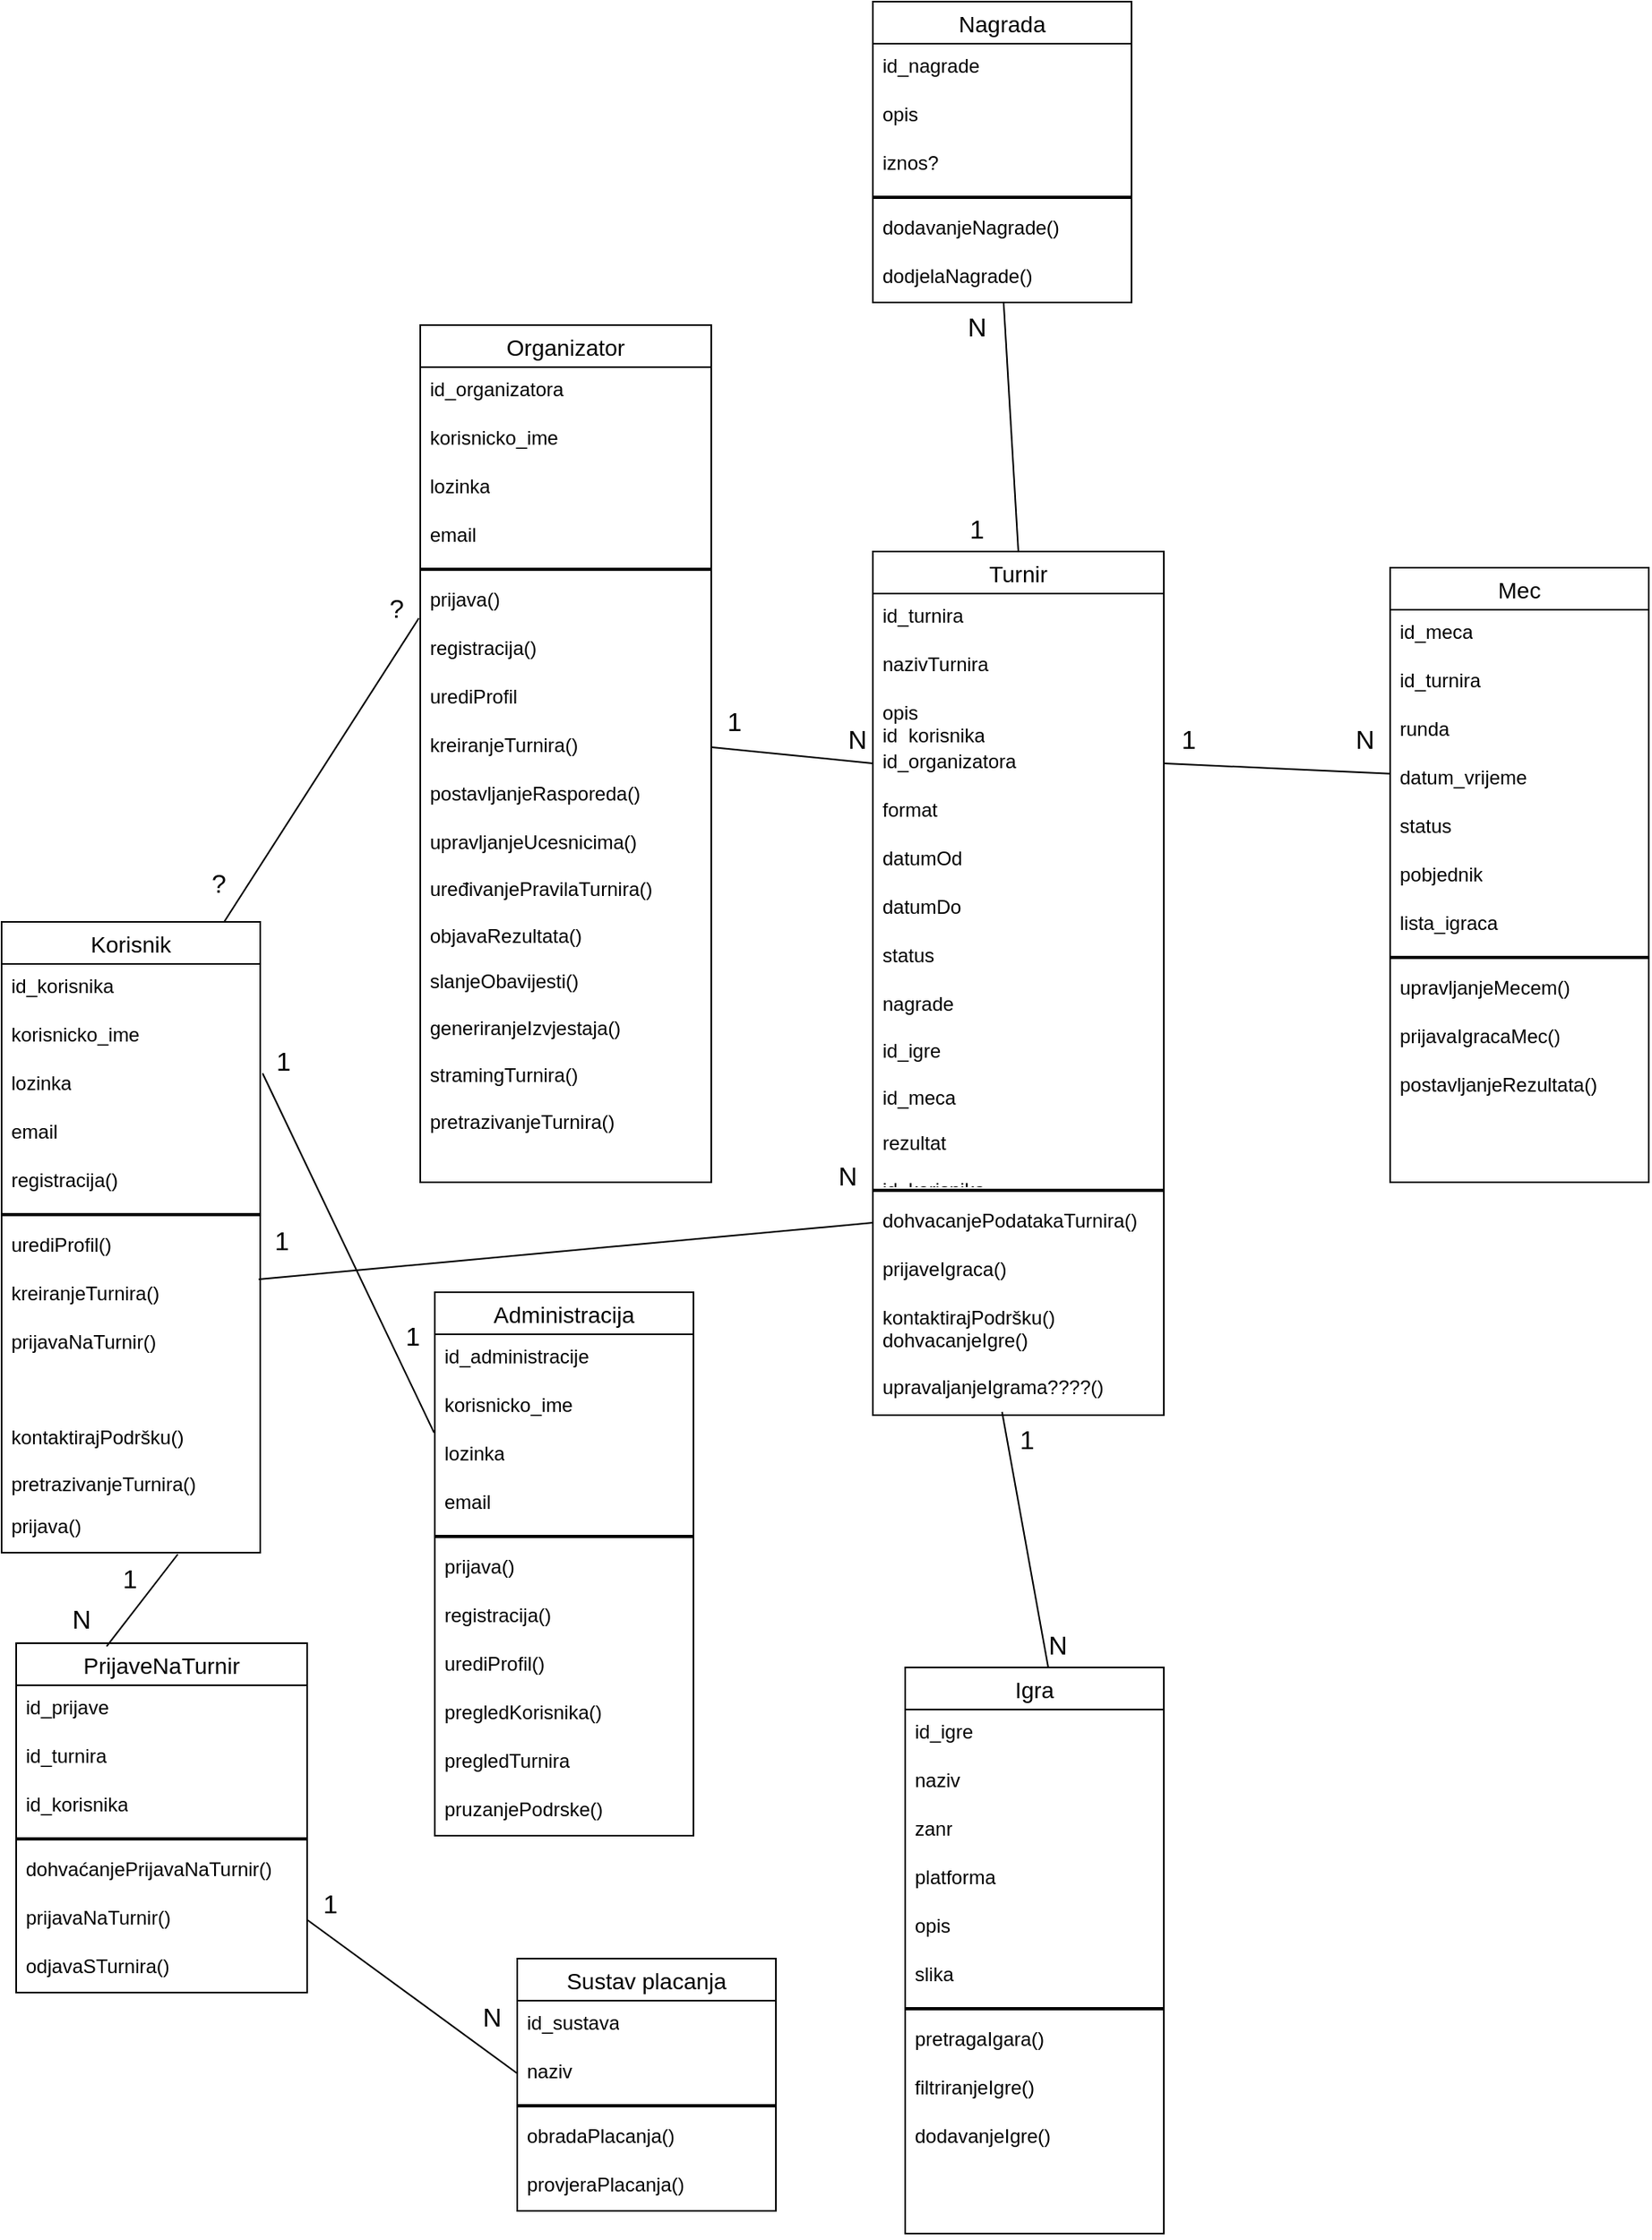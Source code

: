 <mxfile version="24.5.4" type="device">
  <diagram name="Page-1" id="5yUhD0rPlxaLGaD6n_SK">
    <mxGraphModel dx="555" dy="2535" grid="1" gridSize="10" guides="1" tooltips="1" connect="1" arrows="1" fold="1" page="1" pageScale="1" pageWidth="900" pageHeight="1600" math="0" shadow="0">
      <root>
        <mxCell id="0" />
        <mxCell id="1" parent="0" />
        <mxCell id="moPXYgpL79e3h_HyqMgw-87" value="Korisnik" style="swimlane;fontStyle=0;childLayout=stackLayout;horizontal=1;startSize=26;horizontalStack=0;resizeParent=1;resizeParentMax=0;resizeLast=0;collapsible=1;marginBottom=0;align=center;fontSize=14;" vertex="1" parent="1">
          <mxGeometry x="51" y="139" width="160" height="390" as="geometry" />
        </mxCell>
        <mxCell id="moPXYgpL79e3h_HyqMgw-88" value="id_korisnika&amp;nbsp;" style="text;strokeColor=none;fillColor=none;spacingLeft=4;spacingRight=4;overflow=hidden;rotatable=0;points=[[0,0.5],[1,0.5]];portConstraint=eastwest;fontSize=12;whiteSpace=wrap;html=1;" vertex="1" parent="moPXYgpL79e3h_HyqMgw-87">
          <mxGeometry y="26" width="160" height="30" as="geometry" />
        </mxCell>
        <mxCell id="moPXYgpL79e3h_HyqMgw-89" value="korisnicko_ime" style="text;strokeColor=none;fillColor=none;spacingLeft=4;spacingRight=4;overflow=hidden;rotatable=0;points=[[0,0.5],[1,0.5]];portConstraint=eastwest;fontSize=12;whiteSpace=wrap;html=1;" vertex="1" parent="moPXYgpL79e3h_HyqMgw-87">
          <mxGeometry y="56" width="160" height="30" as="geometry" />
        </mxCell>
        <mxCell id="moPXYgpL79e3h_HyqMgw-90" value="lozinka" style="text;strokeColor=none;fillColor=none;spacingLeft=4;spacingRight=4;overflow=hidden;rotatable=0;points=[[0,0.5],[1,0.5]];portConstraint=eastwest;fontSize=12;whiteSpace=wrap;html=1;" vertex="1" parent="moPXYgpL79e3h_HyqMgw-87">
          <mxGeometry y="86" width="160" height="30" as="geometry" />
        </mxCell>
        <mxCell id="moPXYgpL79e3h_HyqMgw-91" value="email" style="text;strokeColor=none;fillColor=none;spacingLeft=4;spacingRight=4;overflow=hidden;rotatable=0;points=[[0,0.5],[1,0.5]];portConstraint=eastwest;fontSize=12;whiteSpace=wrap;html=1;" vertex="1" parent="moPXYgpL79e3h_HyqMgw-87">
          <mxGeometry y="116" width="160" height="30" as="geometry" />
        </mxCell>
        <mxCell id="moPXYgpL79e3h_HyqMgw-94" value="&lt;div&gt;registracija()&lt;/div&gt;" style="text;strokeColor=none;fillColor=none;spacingLeft=4;spacingRight=4;overflow=hidden;rotatable=0;points=[[0,0.5],[1,0.5]];portConstraint=eastwest;fontSize=12;whiteSpace=wrap;html=1;" vertex="1" parent="moPXYgpL79e3h_HyqMgw-87">
          <mxGeometry y="146" width="160" height="30" as="geometry" />
        </mxCell>
        <mxCell id="moPXYgpL79e3h_HyqMgw-92" value="" style="line;strokeWidth=2;html=1;" vertex="1" parent="moPXYgpL79e3h_HyqMgw-87">
          <mxGeometry y="176" width="160" height="10" as="geometry" />
        </mxCell>
        <mxCell id="moPXYgpL79e3h_HyqMgw-95" value="urediProfil()" style="text;strokeColor=none;fillColor=none;spacingLeft=4;spacingRight=4;overflow=hidden;rotatable=0;points=[[0,0.5],[1,0.5]];portConstraint=eastwest;fontSize=12;whiteSpace=wrap;html=1;" vertex="1" parent="moPXYgpL79e3h_HyqMgw-87">
          <mxGeometry y="186" width="160" height="30" as="geometry" />
        </mxCell>
        <mxCell id="moPXYgpL79e3h_HyqMgw-96" value="kreiranjeTurnira()" style="text;strokeColor=none;fillColor=none;spacingLeft=4;spacingRight=4;overflow=hidden;rotatable=0;points=[[0,0.5],[1,0.5]];portConstraint=eastwest;fontSize=12;whiteSpace=wrap;html=1;" vertex="1" parent="moPXYgpL79e3h_HyqMgw-87">
          <mxGeometry y="216" width="160" height="30" as="geometry" />
        </mxCell>
        <mxCell id="moPXYgpL79e3h_HyqMgw-97" value="prijavaNaTurnir()" style="text;strokeColor=none;fillColor=none;spacingLeft=4;spacingRight=4;overflow=hidden;rotatable=0;points=[[0,0.5],[1,0.5]];portConstraint=eastwest;fontSize=12;whiteSpace=wrap;html=1;" vertex="1" parent="moPXYgpL79e3h_HyqMgw-87">
          <mxGeometry y="246" width="160" height="30" as="geometry" />
        </mxCell>
        <mxCell id="moPXYgpL79e3h_HyqMgw-98" value="&lt;div&gt;&lt;br&gt;&lt;/div&gt;&lt;div&gt;&lt;br&gt;&lt;/div&gt;&lt;div&gt;kontaktirajPodršku()&lt;/div&gt;&lt;div&gt;&lt;br&gt;&lt;/div&gt;&lt;div&gt;pretrazivanjeTurnira()&lt;br&gt;&lt;/div&gt;" style="text;strokeColor=none;fillColor=none;spacingLeft=4;spacingRight=4;overflow=hidden;rotatable=0;points=[[0,0.5],[1,0.5]];portConstraint=eastwest;fontSize=12;whiteSpace=wrap;html=1;" vertex="1" parent="moPXYgpL79e3h_HyqMgw-87">
          <mxGeometry y="276" width="160" height="84" as="geometry" />
        </mxCell>
        <mxCell id="moPXYgpL79e3h_HyqMgw-93" value="prijava()" style="text;strokeColor=none;fillColor=none;spacingLeft=4;spacingRight=4;overflow=hidden;rotatable=0;points=[[0,0.5],[1,0.5]];portConstraint=eastwest;fontSize=12;whiteSpace=wrap;html=1;" vertex="1" parent="moPXYgpL79e3h_HyqMgw-87">
          <mxGeometry y="360" width="160" height="30" as="geometry" />
        </mxCell>
        <mxCell id="moPXYgpL79e3h_HyqMgw-99" value="Organizator" style="swimlane;fontStyle=0;childLayout=stackLayout;horizontal=1;startSize=26;horizontalStack=0;resizeParent=1;resizeParentMax=0;resizeLast=0;collapsible=1;marginBottom=0;align=center;fontSize=14;" vertex="1" parent="1">
          <mxGeometry x="310" y="-230" width="180" height="530" as="geometry" />
        </mxCell>
        <mxCell id="moPXYgpL79e3h_HyqMgw-100" value="id_organizatora" style="text;strokeColor=none;fillColor=none;spacingLeft=4;spacingRight=4;overflow=hidden;rotatable=0;points=[[0,0.5],[1,0.5]];portConstraint=eastwest;fontSize=12;whiteSpace=wrap;html=1;" vertex="1" parent="moPXYgpL79e3h_HyqMgw-99">
          <mxGeometry y="26" width="180" height="30" as="geometry" />
        </mxCell>
        <mxCell id="moPXYgpL79e3h_HyqMgw-101" value="korisnicko_ime" style="text;strokeColor=none;fillColor=none;spacingLeft=4;spacingRight=4;overflow=hidden;rotatable=0;points=[[0,0.5],[1,0.5]];portConstraint=eastwest;fontSize=12;whiteSpace=wrap;html=1;" vertex="1" parent="moPXYgpL79e3h_HyqMgw-99">
          <mxGeometry y="56" width="180" height="30" as="geometry" />
        </mxCell>
        <mxCell id="moPXYgpL79e3h_HyqMgw-102" value="lozinka" style="text;strokeColor=none;fillColor=none;spacingLeft=4;spacingRight=4;overflow=hidden;rotatable=0;points=[[0,0.5],[1,0.5]];portConstraint=eastwest;fontSize=12;whiteSpace=wrap;html=1;" vertex="1" parent="moPXYgpL79e3h_HyqMgw-99">
          <mxGeometry y="86" width="180" height="30" as="geometry" />
        </mxCell>
        <mxCell id="moPXYgpL79e3h_HyqMgw-103" value="email" style="text;strokeColor=none;fillColor=none;spacingLeft=4;spacingRight=4;overflow=hidden;rotatable=0;points=[[0,0.5],[1,0.5]];portConstraint=eastwest;fontSize=12;whiteSpace=wrap;html=1;" vertex="1" parent="moPXYgpL79e3h_HyqMgw-99">
          <mxGeometry y="116" width="180" height="30" as="geometry" />
        </mxCell>
        <mxCell id="moPXYgpL79e3h_HyqMgw-104" value="" style="line;strokeWidth=2;html=1;" vertex="1" parent="moPXYgpL79e3h_HyqMgw-99">
          <mxGeometry y="146" width="180" height="10" as="geometry" />
        </mxCell>
        <mxCell id="moPXYgpL79e3h_HyqMgw-105" value="prijava()" style="text;strokeColor=none;fillColor=none;spacingLeft=4;spacingRight=4;overflow=hidden;rotatable=0;points=[[0,0.5],[1,0.5]];portConstraint=eastwest;fontSize=12;whiteSpace=wrap;html=1;" vertex="1" parent="moPXYgpL79e3h_HyqMgw-99">
          <mxGeometry y="156" width="180" height="30" as="geometry" />
        </mxCell>
        <mxCell id="moPXYgpL79e3h_HyqMgw-106" value="registracija()" style="text;strokeColor=none;fillColor=none;spacingLeft=4;spacingRight=4;overflow=hidden;rotatable=0;points=[[0,0.5],[1,0.5]];portConstraint=eastwest;fontSize=12;whiteSpace=wrap;html=1;" vertex="1" parent="moPXYgpL79e3h_HyqMgw-99">
          <mxGeometry y="186" width="180" height="30" as="geometry" />
        </mxCell>
        <mxCell id="moPXYgpL79e3h_HyqMgw-107" value="urediProfil" style="text;strokeColor=none;fillColor=none;spacingLeft=4;spacingRight=4;overflow=hidden;rotatable=0;points=[[0,0.5],[1,0.5]];portConstraint=eastwest;fontSize=12;whiteSpace=wrap;html=1;" vertex="1" parent="moPXYgpL79e3h_HyqMgw-99">
          <mxGeometry y="216" width="180" height="30" as="geometry" />
        </mxCell>
        <mxCell id="moPXYgpL79e3h_HyqMgw-108" value="kreiranjeTurnira()" style="text;strokeColor=none;fillColor=none;spacingLeft=4;spacingRight=4;overflow=hidden;rotatable=0;points=[[0,0.5],[1,0.5]];portConstraint=eastwest;fontSize=12;whiteSpace=wrap;html=1;" vertex="1" parent="moPXYgpL79e3h_HyqMgw-99">
          <mxGeometry y="246" width="180" height="30" as="geometry" />
        </mxCell>
        <mxCell id="moPXYgpL79e3h_HyqMgw-109" value="postavljanjeRasporeda()" style="text;strokeColor=none;fillColor=none;spacingLeft=4;spacingRight=4;overflow=hidden;rotatable=0;points=[[0,0.5],[1,0.5]];portConstraint=eastwest;fontSize=12;whiteSpace=wrap;html=1;" vertex="1" parent="moPXYgpL79e3h_HyqMgw-99">
          <mxGeometry y="276" width="180" height="30" as="geometry" />
        </mxCell>
        <mxCell id="moPXYgpL79e3h_HyqMgw-110" value="&lt;div&gt;upravljanjeUcesnicima()&lt;/div&gt;&lt;div&gt;&lt;br&gt;&lt;/div&gt;&lt;div&gt;uređivanjePravilaTurnira()&lt;/div&gt;&lt;div&gt;&lt;br&gt;&lt;/div&gt;&lt;div&gt;objavaRezultata()&lt;/div&gt;&lt;div&gt;&lt;br&gt;&lt;/div&gt;&lt;div&gt;slanjeObavijesti()&lt;/div&gt;&lt;div&gt;&lt;br&gt;&lt;/div&gt;&lt;div&gt;generiranjeIzvjestaja()&lt;/div&gt;&lt;div&gt;&lt;br&gt;&lt;/div&gt;&lt;div&gt;stramingTurnira()&lt;/div&gt;&lt;div&gt;&lt;br&gt;&lt;/div&gt;&lt;div&gt;pretrazivanjeTurnira()&lt;br&gt;&lt;/div&gt;&lt;div&gt;&lt;br&gt;&lt;/div&gt;&lt;div&gt;&lt;br&gt;&lt;/div&gt;&lt;div&gt;&lt;br&gt;&lt;/div&gt;" style="text;strokeColor=none;fillColor=none;spacingLeft=4;spacingRight=4;overflow=hidden;rotatable=0;points=[[0,0.5],[1,0.5]];portConstraint=eastwest;fontSize=12;whiteSpace=wrap;html=1;" vertex="1" parent="moPXYgpL79e3h_HyqMgw-99">
          <mxGeometry y="306" width="180" height="224" as="geometry" />
        </mxCell>
        <mxCell id="moPXYgpL79e3h_HyqMgw-211" style="edgeStyle=none;curved=1;rounded=0;orthogonalLoop=1;jettySize=auto;html=1;exitX=0.5;exitY=0;exitDx=0;exitDy=0;fontSize=12;startSize=8;endSize=8;endArrow=none;endFill=0;" edge="1" parent="1" source="moPXYgpL79e3h_HyqMgw-111" target="moPXYgpL79e3h_HyqMgw-209">
          <mxGeometry relative="1" as="geometry" />
        </mxCell>
        <mxCell id="moPXYgpL79e3h_HyqMgw-111" value="Turnir" style="swimlane;fontStyle=0;childLayout=stackLayout;horizontal=1;startSize=26;horizontalStack=0;resizeParent=1;resizeParentMax=0;resizeLast=0;collapsible=1;marginBottom=0;align=center;fontSize=14;" vertex="1" parent="1">
          <mxGeometry x="590" y="-90" width="180" height="534" as="geometry" />
        </mxCell>
        <mxCell id="moPXYgpL79e3h_HyqMgw-112" value="id_turnira" style="text;strokeColor=none;fillColor=none;spacingLeft=4;spacingRight=4;overflow=hidden;rotatable=0;points=[[0,0.5],[1,0.5]];portConstraint=eastwest;fontSize=12;whiteSpace=wrap;html=1;" vertex="1" parent="moPXYgpL79e3h_HyqMgw-111">
          <mxGeometry y="26" width="180" height="30" as="geometry" />
        </mxCell>
        <mxCell id="moPXYgpL79e3h_HyqMgw-113" value="nazivTurnira" style="text;strokeColor=none;fillColor=none;spacingLeft=4;spacingRight=4;overflow=hidden;rotatable=0;points=[[0,0.5],[1,0.5]];portConstraint=eastwest;fontSize=12;whiteSpace=wrap;html=1;" vertex="1" parent="moPXYgpL79e3h_HyqMgw-111">
          <mxGeometry y="56" width="180" height="30" as="geometry" />
        </mxCell>
        <mxCell id="moPXYgpL79e3h_HyqMgw-114" value="&lt;div&gt;opis&lt;/div&gt;&lt;div&gt;id_korisnika&lt;br&gt;&lt;/div&gt;" style="text;strokeColor=none;fillColor=none;spacingLeft=4;spacingRight=4;overflow=hidden;rotatable=0;points=[[0,0.5],[1,0.5]];portConstraint=eastwest;fontSize=12;whiteSpace=wrap;html=1;" vertex="1" parent="moPXYgpL79e3h_HyqMgw-111">
          <mxGeometry y="86" width="180" height="30" as="geometry" />
        </mxCell>
        <mxCell id="moPXYgpL79e3h_HyqMgw-115" value="id_organizatora" style="text;strokeColor=none;fillColor=none;spacingLeft=4;spacingRight=4;overflow=hidden;rotatable=0;points=[[0,0.5],[1,0.5]];portConstraint=eastwest;fontSize=12;whiteSpace=wrap;html=1;" vertex="1" parent="moPXYgpL79e3h_HyqMgw-111">
          <mxGeometry y="116" width="180" height="30" as="geometry" />
        </mxCell>
        <mxCell id="moPXYgpL79e3h_HyqMgw-116" value="format" style="text;strokeColor=none;fillColor=none;spacingLeft=4;spacingRight=4;overflow=hidden;rotatable=0;points=[[0,0.5],[1,0.5]];portConstraint=eastwest;fontSize=12;whiteSpace=wrap;html=1;" vertex="1" parent="moPXYgpL79e3h_HyqMgw-111">
          <mxGeometry y="146" width="180" height="30" as="geometry" />
        </mxCell>
        <mxCell id="moPXYgpL79e3h_HyqMgw-117" value="datumOd" style="text;strokeColor=none;fillColor=none;spacingLeft=4;spacingRight=4;overflow=hidden;rotatable=0;points=[[0,0.5],[1,0.5]];portConstraint=eastwest;fontSize=12;whiteSpace=wrap;html=1;" vertex="1" parent="moPXYgpL79e3h_HyqMgw-111">
          <mxGeometry y="176" width="180" height="30" as="geometry" />
        </mxCell>
        <mxCell id="moPXYgpL79e3h_HyqMgw-118" value="datumDo" style="text;strokeColor=none;fillColor=none;spacingLeft=4;spacingRight=4;overflow=hidden;rotatable=0;points=[[0,0.5],[1,0.5]];portConstraint=eastwest;fontSize=12;whiteSpace=wrap;html=1;" vertex="1" parent="moPXYgpL79e3h_HyqMgw-111">
          <mxGeometry y="206" width="180" height="30" as="geometry" />
        </mxCell>
        <mxCell id="moPXYgpL79e3h_HyqMgw-119" value="status" style="text;strokeColor=none;fillColor=none;spacingLeft=4;spacingRight=4;overflow=hidden;rotatable=0;points=[[0,0.5],[1,0.5]];portConstraint=eastwest;fontSize=12;whiteSpace=wrap;html=1;" vertex="1" parent="moPXYgpL79e3h_HyqMgw-111">
          <mxGeometry y="236" width="180" height="30" as="geometry" />
        </mxCell>
        <mxCell id="moPXYgpL79e3h_HyqMgw-120" value="&lt;div&gt;nagrade&lt;/div&gt;&lt;div&gt;&lt;br&gt;&lt;/div&gt;&lt;div&gt;id_igre&lt;br&gt;&lt;/div&gt;&lt;div&gt;&lt;br&gt;&lt;/div&gt;&lt;div&gt;id_meca&lt;/div&gt;&lt;div&gt;&lt;br&gt;&lt;/div&gt;&lt;div&gt;rezultat&lt;/div&gt;&lt;div&gt;&lt;br&gt;&lt;/div&gt;&lt;div&gt;id_korisnika&lt;br&gt;&lt;/div&gt;" style="text;strokeColor=none;fillColor=none;spacingLeft=4;spacingRight=4;overflow=hidden;rotatable=0;points=[[0,0.5],[1,0.5]];portConstraint=eastwest;fontSize=12;whiteSpace=wrap;html=1;" vertex="1" parent="moPXYgpL79e3h_HyqMgw-111">
          <mxGeometry y="266" width="180" height="124" as="geometry" />
        </mxCell>
        <mxCell id="moPXYgpL79e3h_HyqMgw-123" value="" style="line;strokeWidth=2;html=1;" vertex="1" parent="moPXYgpL79e3h_HyqMgw-111">
          <mxGeometry y="390" width="180" height="10" as="geometry" />
        </mxCell>
        <mxCell id="moPXYgpL79e3h_HyqMgw-121" value="dohvacanjePodatakaTurnira()" style="text;strokeColor=none;fillColor=none;spacingLeft=4;spacingRight=4;overflow=hidden;rotatable=0;points=[[0,0.5],[1,0.5]];portConstraint=eastwest;fontSize=12;whiteSpace=wrap;html=1;" vertex="1" parent="moPXYgpL79e3h_HyqMgw-111">
          <mxGeometry y="400" width="180" height="30" as="geometry" />
        </mxCell>
        <mxCell id="moPXYgpL79e3h_HyqMgw-122" value="prijaveIgraca()" style="text;strokeColor=none;fillColor=none;spacingLeft=4;spacingRight=4;overflow=hidden;rotatable=0;points=[[0,0.5],[1,0.5]];portConstraint=eastwest;fontSize=12;whiteSpace=wrap;html=1;" vertex="1" parent="moPXYgpL79e3h_HyqMgw-111">
          <mxGeometry y="430" width="180" height="30" as="geometry" />
        </mxCell>
        <mxCell id="moPXYgpL79e3h_HyqMgw-124" value="&lt;div&gt;kontaktirajPodršku()&lt;/div&gt;&lt;div&gt;dohvacanjeIgre()&lt;br&gt;&lt;/div&gt;&lt;div&gt;&lt;br&gt;&lt;/div&gt;&lt;div&gt;upravaljanjeIgrama????()&lt;br&gt;&lt;/div&gt;" style="text;strokeColor=none;fillColor=none;spacingLeft=4;spacingRight=4;overflow=hidden;rotatable=0;points=[[0,0.5],[1,0.5]];portConstraint=eastwest;fontSize=12;whiteSpace=wrap;html=1;" vertex="1" parent="moPXYgpL79e3h_HyqMgw-111">
          <mxGeometry y="460" width="180" height="74" as="geometry" />
        </mxCell>
        <mxCell id="moPXYgpL79e3h_HyqMgw-125" value="Administracija" style="swimlane;fontStyle=0;childLayout=stackLayout;horizontal=1;startSize=26;horizontalStack=0;resizeParent=1;resizeParentMax=0;resizeLast=0;collapsible=1;marginBottom=0;align=center;fontSize=14;" vertex="1" parent="1">
          <mxGeometry x="319" y="368" width="160" height="336" as="geometry" />
        </mxCell>
        <mxCell id="moPXYgpL79e3h_HyqMgw-126" value="id_administracije" style="text;strokeColor=none;fillColor=none;spacingLeft=4;spacingRight=4;overflow=hidden;rotatable=0;points=[[0,0.5],[1,0.5]];portConstraint=eastwest;fontSize=12;whiteSpace=wrap;html=1;" vertex="1" parent="moPXYgpL79e3h_HyqMgw-125">
          <mxGeometry y="26" width="160" height="30" as="geometry" />
        </mxCell>
        <mxCell id="moPXYgpL79e3h_HyqMgw-127" value="korisnicko_ime" style="text;strokeColor=none;fillColor=none;spacingLeft=4;spacingRight=4;overflow=hidden;rotatable=0;points=[[0,0.5],[1,0.5]];portConstraint=eastwest;fontSize=12;whiteSpace=wrap;html=1;" vertex="1" parent="moPXYgpL79e3h_HyqMgw-125">
          <mxGeometry y="56" width="160" height="30" as="geometry" />
        </mxCell>
        <mxCell id="moPXYgpL79e3h_HyqMgw-128" value="lozinka" style="text;strokeColor=none;fillColor=none;spacingLeft=4;spacingRight=4;overflow=hidden;rotatable=0;points=[[0,0.5],[1,0.5]];portConstraint=eastwest;fontSize=12;whiteSpace=wrap;html=1;" vertex="1" parent="moPXYgpL79e3h_HyqMgw-125">
          <mxGeometry y="86" width="160" height="30" as="geometry" />
        </mxCell>
        <mxCell id="moPXYgpL79e3h_HyqMgw-129" value="email" style="text;strokeColor=none;fillColor=none;spacingLeft=4;spacingRight=4;overflow=hidden;rotatable=0;points=[[0,0.5],[1,0.5]];portConstraint=eastwest;fontSize=12;whiteSpace=wrap;html=1;" vertex="1" parent="moPXYgpL79e3h_HyqMgw-125">
          <mxGeometry y="116" width="160" height="30" as="geometry" />
        </mxCell>
        <mxCell id="moPXYgpL79e3h_HyqMgw-130" value="" style="line;strokeWidth=2;html=1;" vertex="1" parent="moPXYgpL79e3h_HyqMgw-125">
          <mxGeometry y="146" width="160" height="10" as="geometry" />
        </mxCell>
        <mxCell id="moPXYgpL79e3h_HyqMgw-131" value="prijava()" style="text;strokeColor=none;fillColor=none;spacingLeft=4;spacingRight=4;overflow=hidden;rotatable=0;points=[[0,0.5],[1,0.5]];portConstraint=eastwest;fontSize=12;whiteSpace=wrap;html=1;" vertex="1" parent="moPXYgpL79e3h_HyqMgw-125">
          <mxGeometry y="156" width="160" height="30" as="geometry" />
        </mxCell>
        <mxCell id="moPXYgpL79e3h_HyqMgw-132" value="registracija()" style="text;strokeColor=none;fillColor=none;spacingLeft=4;spacingRight=4;overflow=hidden;rotatable=0;points=[[0,0.5],[1,0.5]];portConstraint=eastwest;fontSize=12;whiteSpace=wrap;html=1;" vertex="1" parent="moPXYgpL79e3h_HyqMgw-125">
          <mxGeometry y="186" width="160" height="30" as="geometry" />
        </mxCell>
        <mxCell id="moPXYgpL79e3h_HyqMgw-133" value="urediProfil()" style="text;strokeColor=none;fillColor=none;spacingLeft=4;spacingRight=4;overflow=hidden;rotatable=0;points=[[0,0.5],[1,0.5]];portConstraint=eastwest;fontSize=12;whiteSpace=wrap;html=1;" vertex="1" parent="moPXYgpL79e3h_HyqMgw-125">
          <mxGeometry y="216" width="160" height="30" as="geometry" />
        </mxCell>
        <mxCell id="moPXYgpL79e3h_HyqMgw-134" value="pregledKorisnika()" style="text;strokeColor=none;fillColor=none;spacingLeft=4;spacingRight=4;overflow=hidden;rotatable=0;points=[[0,0.5],[1,0.5]];portConstraint=eastwest;fontSize=12;whiteSpace=wrap;html=1;" vertex="1" parent="moPXYgpL79e3h_HyqMgw-125">
          <mxGeometry y="246" width="160" height="30" as="geometry" />
        </mxCell>
        <mxCell id="moPXYgpL79e3h_HyqMgw-135" value="pregledTurnira" style="text;strokeColor=none;fillColor=none;spacingLeft=4;spacingRight=4;overflow=hidden;rotatable=0;points=[[0,0.5],[1,0.5]];portConstraint=eastwest;fontSize=12;whiteSpace=wrap;html=1;" vertex="1" parent="moPXYgpL79e3h_HyqMgw-125">
          <mxGeometry y="276" width="160" height="30" as="geometry" />
        </mxCell>
        <mxCell id="moPXYgpL79e3h_HyqMgw-136" value="pruzanjePodrske()" style="text;strokeColor=none;fillColor=none;spacingLeft=4;spacingRight=4;overflow=hidden;rotatable=0;points=[[0,0.5],[1,0.5]];portConstraint=eastwest;fontSize=12;whiteSpace=wrap;html=1;" vertex="1" parent="moPXYgpL79e3h_HyqMgw-125">
          <mxGeometry y="306" width="160" height="30" as="geometry" />
        </mxCell>
        <mxCell id="moPXYgpL79e3h_HyqMgw-145" value="PrijaveNaTurnir" style="swimlane;fontStyle=0;childLayout=stackLayout;horizontal=1;startSize=26;horizontalStack=0;resizeParent=1;resizeParentMax=0;resizeLast=0;collapsible=1;marginBottom=0;align=center;fontSize=14;" vertex="1" parent="1">
          <mxGeometry x="60" y="585" width="180" height="216" as="geometry" />
        </mxCell>
        <mxCell id="moPXYgpL79e3h_HyqMgw-146" value="id_prijave" style="text;strokeColor=none;fillColor=none;spacingLeft=4;spacingRight=4;overflow=hidden;rotatable=0;points=[[0,0.5],[1,0.5]];portConstraint=eastwest;fontSize=12;whiteSpace=wrap;html=1;" vertex="1" parent="moPXYgpL79e3h_HyqMgw-145">
          <mxGeometry y="26" width="180" height="30" as="geometry" />
        </mxCell>
        <mxCell id="moPXYgpL79e3h_HyqMgw-147" value="id_turnira" style="text;strokeColor=none;fillColor=none;spacingLeft=4;spacingRight=4;overflow=hidden;rotatable=0;points=[[0,0.5],[1,0.5]];portConstraint=eastwest;fontSize=12;whiteSpace=wrap;html=1;" vertex="1" parent="moPXYgpL79e3h_HyqMgw-145">
          <mxGeometry y="56" width="180" height="30" as="geometry" />
        </mxCell>
        <mxCell id="moPXYgpL79e3h_HyqMgw-148" value="id_korisnika" style="text;strokeColor=none;fillColor=none;spacingLeft=4;spacingRight=4;overflow=hidden;rotatable=0;points=[[0,0.5],[1,0.5]];portConstraint=eastwest;fontSize=12;whiteSpace=wrap;html=1;" vertex="1" parent="moPXYgpL79e3h_HyqMgw-145">
          <mxGeometry y="86" width="180" height="30" as="geometry" />
        </mxCell>
        <mxCell id="moPXYgpL79e3h_HyqMgw-149" value="" style="line;strokeWidth=2;html=1;" vertex="1" parent="moPXYgpL79e3h_HyqMgw-145">
          <mxGeometry y="116" width="180" height="10" as="geometry" />
        </mxCell>
        <mxCell id="moPXYgpL79e3h_HyqMgw-150" value="dohvaćanjePrijavaNaTurnir()" style="text;strokeColor=none;fillColor=none;spacingLeft=4;spacingRight=4;overflow=hidden;rotatable=0;points=[[0,0.5],[1,0.5]];portConstraint=eastwest;fontSize=12;whiteSpace=wrap;html=1;" vertex="1" parent="moPXYgpL79e3h_HyqMgw-145">
          <mxGeometry y="126" width="180" height="30" as="geometry" />
        </mxCell>
        <mxCell id="moPXYgpL79e3h_HyqMgw-151" value="prijavaNaTurnir()" style="text;strokeColor=none;fillColor=none;spacingLeft=4;spacingRight=4;overflow=hidden;rotatable=0;points=[[0,0.5],[1,0.5]];portConstraint=eastwest;fontSize=12;whiteSpace=wrap;html=1;" vertex="1" parent="moPXYgpL79e3h_HyqMgw-145">
          <mxGeometry y="156" width="180" height="30" as="geometry" />
        </mxCell>
        <mxCell id="moPXYgpL79e3h_HyqMgw-152" value="odjavaSTurnira()" style="text;strokeColor=none;fillColor=none;spacingLeft=4;spacingRight=4;overflow=hidden;rotatable=0;points=[[0,0.5],[1,0.5]];portConstraint=eastwest;fontSize=12;whiteSpace=wrap;html=1;" vertex="1" parent="moPXYgpL79e3h_HyqMgw-145">
          <mxGeometry y="186" width="180" height="30" as="geometry" />
        </mxCell>
        <mxCell id="moPXYgpL79e3h_HyqMgw-153" value="" style="endArrow=none;html=1;rounded=0;fontSize=12;startSize=8;endSize=8;curved=1;exitX=1.009;exitY=0.255;exitDx=0;exitDy=0;exitPerimeter=0;entryX=-0.003;entryY=1.027;entryDx=0;entryDy=0;entryPerimeter=0;" edge="1" parent="1" source="moPXYgpL79e3h_HyqMgw-90" target="moPXYgpL79e3h_HyqMgw-127">
          <mxGeometry width="50" height="50" relative="1" as="geometry">
            <mxPoint x="240" y="130" as="sourcePoint" />
            <mxPoint x="290" y="80" as="targetPoint" />
          </mxGeometry>
        </mxCell>
        <mxCell id="moPXYgpL79e3h_HyqMgw-154" value="1" style="text;html=1;align=center;verticalAlign=middle;resizable=0;points=[];autosize=1;strokeColor=none;fillColor=none;fontSize=16;" vertex="1" parent="1">
          <mxGeometry x="210" y="210" width="30" height="30" as="geometry" />
        </mxCell>
        <mxCell id="moPXYgpL79e3h_HyqMgw-155" value="1" style="text;html=1;align=center;verticalAlign=middle;resizable=0;points=[];autosize=1;strokeColor=none;fillColor=none;fontSize=16;" vertex="1" parent="1">
          <mxGeometry x="290" y="380" width="30" height="30" as="geometry" />
        </mxCell>
        <mxCell id="moPXYgpL79e3h_HyqMgw-156" value="" style="endArrow=none;html=1;rounded=0;fontSize=12;startSize=8;endSize=8;curved=1;exitX=1;exitY=0.5;exitDx=0;exitDy=0;entryX=0;entryY=0.5;entryDx=0;entryDy=0;" edge="1" parent="1" source="moPXYgpL79e3h_HyqMgw-108" target="moPXYgpL79e3h_HyqMgw-115">
          <mxGeometry width="50" height="50" relative="1" as="geometry">
            <mxPoint x="520" y="50" as="sourcePoint" />
            <mxPoint x="570" as="targetPoint" />
          </mxGeometry>
        </mxCell>
        <mxCell id="moPXYgpL79e3h_HyqMgw-157" value="1" style="text;html=1;align=center;verticalAlign=middle;resizable=0;points=[];autosize=1;strokeColor=none;fillColor=none;fontSize=16;" vertex="1" parent="1">
          <mxGeometry x="489" width="30" height="30" as="geometry" />
        </mxCell>
        <mxCell id="moPXYgpL79e3h_HyqMgw-158" value="N" style="text;html=1;align=center;verticalAlign=middle;resizable=0;points=[];autosize=1;strokeColor=none;fillColor=none;fontSize=16;" vertex="1" parent="1">
          <mxGeometry x="560" y="11" width="40" height="30" as="geometry" />
        </mxCell>
        <mxCell id="moPXYgpL79e3h_HyqMgw-159" value="" style="endArrow=none;html=1;rounded=0;fontSize=12;startSize=8;endSize=8;curved=1;exitX=0.311;exitY=0.009;exitDx=0;exitDy=0;exitPerimeter=0;" edge="1" parent="1" source="moPXYgpL79e3h_HyqMgw-145">
          <mxGeometry width="50" height="50" relative="1" as="geometry">
            <mxPoint x="110" y="580" as="sourcePoint" />
            <mxPoint x="160" y="530" as="targetPoint" />
          </mxGeometry>
        </mxCell>
        <mxCell id="moPXYgpL79e3h_HyqMgw-160" value="&lt;div&gt;1&lt;/div&gt;" style="text;html=1;align=center;verticalAlign=middle;resizable=0;points=[];autosize=1;strokeColor=none;fillColor=none;fontSize=16;" vertex="1" parent="1">
          <mxGeometry x="115" y="530" width="30" height="30" as="geometry" />
        </mxCell>
        <mxCell id="moPXYgpL79e3h_HyqMgw-161" value="N" style="text;html=1;align=center;verticalAlign=middle;resizable=0;points=[];autosize=1;strokeColor=none;fillColor=none;fontSize=16;" vertex="1" parent="1">
          <mxGeometry x="80" y="555" width="40" height="30" as="geometry" />
        </mxCell>
        <mxCell id="moPXYgpL79e3h_HyqMgw-162" value="" style="endArrow=none;html=1;rounded=0;fontSize=12;startSize=8;endSize=8;curved=1;entryX=0.444;entryY=0.973;entryDx=0;entryDy=0;entryPerimeter=0;exitX=0.619;exitY=0.015;exitDx=0;exitDy=0;exitPerimeter=0;" edge="1" parent="1" target="moPXYgpL79e3h_HyqMgw-124">
          <mxGeometry width="50" height="50" relative="1" as="geometry">
            <mxPoint x="699.04" y="603.09" as="sourcePoint" />
            <mxPoint x="705" y="500" as="targetPoint" />
          </mxGeometry>
        </mxCell>
        <mxCell id="moPXYgpL79e3h_HyqMgw-163" value="&lt;div&gt;1&lt;/div&gt;" style="text;html=1;align=center;verticalAlign=middle;resizable=0;points=[];autosize=1;strokeColor=none;fillColor=none;fontSize=16;" vertex="1" parent="1">
          <mxGeometry x="670" y="444" width="30" height="30" as="geometry" />
        </mxCell>
        <mxCell id="moPXYgpL79e3h_HyqMgw-164" value="N" style="text;html=1;align=center;verticalAlign=middle;resizable=0;points=[];autosize=1;strokeColor=none;fillColor=none;fontSize=16;" vertex="1" parent="1">
          <mxGeometry x="684" y="571" width="40" height="30" as="geometry" />
        </mxCell>
        <mxCell id="moPXYgpL79e3h_HyqMgw-165" value="" style="endArrow=none;html=1;rounded=0;fontSize=12;startSize=8;endSize=8;curved=1;exitX=0.862;exitY=-0.001;exitDx=0;exitDy=0;exitPerimeter=0;entryX=-0.005;entryY=-0.157;entryDx=0;entryDy=0;entryPerimeter=0;" edge="1" parent="1" source="moPXYgpL79e3h_HyqMgw-87" target="moPXYgpL79e3h_HyqMgw-106">
          <mxGeometry width="50" height="50" relative="1" as="geometry">
            <mxPoint x="240" y="91" as="sourcePoint" />
            <mxPoint x="290" y="41" as="targetPoint" />
          </mxGeometry>
        </mxCell>
        <mxCell id="moPXYgpL79e3h_HyqMgw-166" value="?" style="text;html=1;align=center;verticalAlign=middle;resizable=0;points=[];autosize=1;strokeColor=none;fillColor=none;fontSize=16;" vertex="1" parent="1">
          <mxGeometry x="170" y="100" width="30" height="30" as="geometry" />
        </mxCell>
        <mxCell id="moPXYgpL79e3h_HyqMgw-167" value="?" style="text;html=1;align=center;verticalAlign=middle;resizable=0;points=[];autosize=1;strokeColor=none;fillColor=none;fontSize=16;" vertex="1" parent="1">
          <mxGeometry x="280" y="-70" width="30" height="30" as="geometry" />
        </mxCell>
        <mxCell id="moPXYgpL79e3h_HyqMgw-168" value="" style="endArrow=none;html=1;rounded=0;fontSize=12;startSize=8;endSize=8;curved=1;entryX=0;entryY=0.5;entryDx=0;entryDy=0;" edge="1" parent="1" target="moPXYgpL79e3h_HyqMgw-121">
          <mxGeometry width="50" height="50" relative="1" as="geometry">
            <mxPoint x="210" y="360" as="sourcePoint" />
            <mxPoint x="260" y="310" as="targetPoint" />
          </mxGeometry>
        </mxCell>
        <mxCell id="moPXYgpL79e3h_HyqMgw-169" value="1" style="text;html=1;align=center;verticalAlign=middle;resizable=0;points=[];autosize=1;strokeColor=none;fillColor=none;fontSize=16;" vertex="1" parent="1">
          <mxGeometry x="209" y="321" width="30" height="30" as="geometry" />
        </mxCell>
        <mxCell id="moPXYgpL79e3h_HyqMgw-170" value="N" style="text;html=1;align=center;verticalAlign=middle;resizable=0;points=[];autosize=1;strokeColor=none;fillColor=none;fontSize=16;" vertex="1" parent="1">
          <mxGeometry x="554" y="281" width="40" height="30" as="geometry" />
        </mxCell>
        <mxCell id="moPXYgpL79e3h_HyqMgw-172" value="Mec" style="swimlane;fontStyle=0;childLayout=stackLayout;horizontal=1;startSize=26;horizontalStack=0;resizeParent=1;resizeParentMax=0;resizeLast=0;collapsible=1;marginBottom=0;align=center;fontSize=14;" vertex="1" parent="1">
          <mxGeometry x="910" y="-80" width="160" height="380" as="geometry" />
        </mxCell>
        <mxCell id="moPXYgpL79e3h_HyqMgw-173" value="id_meca" style="text;strokeColor=none;fillColor=none;spacingLeft=4;spacingRight=4;overflow=hidden;rotatable=0;points=[[0,0.5],[1,0.5]];portConstraint=eastwest;fontSize=12;whiteSpace=wrap;html=1;" vertex="1" parent="moPXYgpL79e3h_HyqMgw-172">
          <mxGeometry y="26" width="160" height="30" as="geometry" />
        </mxCell>
        <mxCell id="moPXYgpL79e3h_HyqMgw-174" value="id_turnira" style="text;strokeColor=none;fillColor=none;spacingLeft=4;spacingRight=4;overflow=hidden;rotatable=0;points=[[0,0.5],[1,0.5]];portConstraint=eastwest;fontSize=12;whiteSpace=wrap;html=1;" vertex="1" parent="moPXYgpL79e3h_HyqMgw-172">
          <mxGeometry y="56" width="160" height="30" as="geometry" />
        </mxCell>
        <mxCell id="moPXYgpL79e3h_HyqMgw-175" value="runda" style="text;strokeColor=none;fillColor=none;spacingLeft=4;spacingRight=4;overflow=hidden;rotatable=0;points=[[0,0.5],[1,0.5]];portConstraint=eastwest;fontSize=12;whiteSpace=wrap;html=1;" vertex="1" parent="moPXYgpL79e3h_HyqMgw-172">
          <mxGeometry y="86" width="160" height="30" as="geometry" />
        </mxCell>
        <mxCell id="moPXYgpL79e3h_HyqMgw-176" value="datum_vrijeme" style="text;strokeColor=none;fillColor=none;spacingLeft=4;spacingRight=4;overflow=hidden;rotatable=0;points=[[0,0.5],[1,0.5]];portConstraint=eastwest;fontSize=12;whiteSpace=wrap;html=1;" vertex="1" parent="moPXYgpL79e3h_HyqMgw-172">
          <mxGeometry y="116" width="160" height="30" as="geometry" />
        </mxCell>
        <mxCell id="moPXYgpL79e3h_HyqMgw-178" value="status" style="text;strokeColor=none;fillColor=none;spacingLeft=4;spacingRight=4;overflow=hidden;rotatable=0;points=[[0,0.5],[1,0.5]];portConstraint=eastwest;fontSize=12;whiteSpace=wrap;html=1;" vertex="1" parent="moPXYgpL79e3h_HyqMgw-172">
          <mxGeometry y="146" width="160" height="30" as="geometry" />
        </mxCell>
        <mxCell id="moPXYgpL79e3h_HyqMgw-179" value="pobjednik" style="text;strokeColor=none;fillColor=none;spacingLeft=4;spacingRight=4;overflow=hidden;rotatable=0;points=[[0,0.5],[1,0.5]];portConstraint=eastwest;fontSize=12;whiteSpace=wrap;html=1;" vertex="1" parent="moPXYgpL79e3h_HyqMgw-172">
          <mxGeometry y="176" width="160" height="30" as="geometry" />
        </mxCell>
        <mxCell id="moPXYgpL79e3h_HyqMgw-180" value="lista_igraca" style="text;strokeColor=none;fillColor=none;spacingLeft=4;spacingRight=4;overflow=hidden;rotatable=0;points=[[0,0.5],[1,0.5]];portConstraint=eastwest;fontSize=12;whiteSpace=wrap;html=1;" vertex="1" parent="moPXYgpL79e3h_HyqMgw-172">
          <mxGeometry y="206" width="160" height="30" as="geometry" />
        </mxCell>
        <mxCell id="moPXYgpL79e3h_HyqMgw-177" value="" style="line;strokeWidth=2;html=1;" vertex="1" parent="moPXYgpL79e3h_HyqMgw-172">
          <mxGeometry y="236" width="160" height="10" as="geometry" />
        </mxCell>
        <mxCell id="moPXYgpL79e3h_HyqMgw-181" value="upravljanjeMecem()" style="text;strokeColor=none;fillColor=none;spacingLeft=4;spacingRight=4;overflow=hidden;rotatable=0;points=[[0,0.5],[1,0.5]];portConstraint=eastwest;fontSize=12;whiteSpace=wrap;html=1;" vertex="1" parent="moPXYgpL79e3h_HyqMgw-172">
          <mxGeometry y="246" width="160" height="30" as="geometry" />
        </mxCell>
        <mxCell id="moPXYgpL79e3h_HyqMgw-182" value="prijavaIgracaMec()" style="text;strokeColor=none;fillColor=none;spacingLeft=4;spacingRight=4;overflow=hidden;rotatable=0;points=[[0,0.5],[1,0.5]];portConstraint=eastwest;fontSize=12;whiteSpace=wrap;html=1;" vertex="1" parent="moPXYgpL79e3h_HyqMgw-172">
          <mxGeometry y="276" width="160" height="30" as="geometry" />
        </mxCell>
        <mxCell id="moPXYgpL79e3h_HyqMgw-183" value="postavljanjeRezultata()" style="text;strokeColor=none;fillColor=none;spacingLeft=4;spacingRight=4;overflow=hidden;rotatable=0;points=[[0,0.5],[1,0.5]];portConstraint=eastwest;fontSize=12;whiteSpace=wrap;html=1;" vertex="1" parent="moPXYgpL79e3h_HyqMgw-172">
          <mxGeometry y="306" width="160" height="74" as="geometry" />
        </mxCell>
        <mxCell id="moPXYgpL79e3h_HyqMgw-184" value="Igra" style="swimlane;fontStyle=0;childLayout=stackLayout;horizontal=1;startSize=26;horizontalStack=0;resizeParent=1;resizeParentMax=0;resizeLast=0;collapsible=1;marginBottom=0;align=center;fontSize=14;" vertex="1" parent="1">
          <mxGeometry x="610" y="600" width="160" height="350" as="geometry" />
        </mxCell>
        <mxCell id="moPXYgpL79e3h_HyqMgw-185" value="id_igre" style="text;strokeColor=none;fillColor=none;spacingLeft=4;spacingRight=4;overflow=hidden;rotatable=0;points=[[0,0.5],[1,0.5]];portConstraint=eastwest;fontSize=12;whiteSpace=wrap;html=1;" vertex="1" parent="moPXYgpL79e3h_HyqMgw-184">
          <mxGeometry y="26" width="160" height="30" as="geometry" />
        </mxCell>
        <mxCell id="moPXYgpL79e3h_HyqMgw-186" value="naziv" style="text;strokeColor=none;fillColor=none;spacingLeft=4;spacingRight=4;overflow=hidden;rotatable=0;points=[[0,0.5],[1,0.5]];portConstraint=eastwest;fontSize=12;whiteSpace=wrap;html=1;" vertex="1" parent="moPXYgpL79e3h_HyqMgw-184">
          <mxGeometry y="56" width="160" height="30" as="geometry" />
        </mxCell>
        <mxCell id="moPXYgpL79e3h_HyqMgw-187" value="zanr" style="text;strokeColor=none;fillColor=none;spacingLeft=4;spacingRight=4;overflow=hidden;rotatable=0;points=[[0,0.5],[1,0.5]];portConstraint=eastwest;fontSize=12;whiteSpace=wrap;html=1;" vertex="1" parent="moPXYgpL79e3h_HyqMgw-184">
          <mxGeometry y="86" width="160" height="30" as="geometry" />
        </mxCell>
        <mxCell id="moPXYgpL79e3h_HyqMgw-188" value="platforma" style="text;strokeColor=none;fillColor=none;spacingLeft=4;spacingRight=4;overflow=hidden;rotatable=0;points=[[0,0.5],[1,0.5]];portConstraint=eastwest;fontSize=12;whiteSpace=wrap;html=1;" vertex="1" parent="moPXYgpL79e3h_HyqMgw-184">
          <mxGeometry y="116" width="160" height="30" as="geometry" />
        </mxCell>
        <mxCell id="moPXYgpL79e3h_HyqMgw-189" value="opis" style="text;strokeColor=none;fillColor=none;spacingLeft=4;spacingRight=4;overflow=hidden;rotatable=0;points=[[0,0.5],[1,0.5]];portConstraint=eastwest;fontSize=12;whiteSpace=wrap;html=1;" vertex="1" parent="moPXYgpL79e3h_HyqMgw-184">
          <mxGeometry y="146" width="160" height="30" as="geometry" />
        </mxCell>
        <mxCell id="moPXYgpL79e3h_HyqMgw-190" value="slika" style="text;strokeColor=none;fillColor=none;spacingLeft=4;spacingRight=4;overflow=hidden;rotatable=0;points=[[0,0.5],[1,0.5]];portConstraint=eastwest;fontSize=12;whiteSpace=wrap;html=1;" vertex="1" parent="moPXYgpL79e3h_HyqMgw-184">
          <mxGeometry y="176" width="160" height="30" as="geometry" />
        </mxCell>
        <mxCell id="moPXYgpL79e3h_HyqMgw-192" value="" style="line;strokeWidth=2;html=1;" vertex="1" parent="moPXYgpL79e3h_HyqMgw-184">
          <mxGeometry y="206" width="160" height="10" as="geometry" />
        </mxCell>
        <mxCell id="moPXYgpL79e3h_HyqMgw-193" value="pretragaIgara()" style="text;strokeColor=none;fillColor=none;spacingLeft=4;spacingRight=4;overflow=hidden;rotatable=0;points=[[0,0.5],[1,0.5]];portConstraint=eastwest;fontSize=12;whiteSpace=wrap;html=1;" vertex="1" parent="moPXYgpL79e3h_HyqMgw-184">
          <mxGeometry y="216" width="160" height="30" as="geometry" />
        </mxCell>
        <mxCell id="moPXYgpL79e3h_HyqMgw-194" value="filtriranjeIgre()" style="text;strokeColor=none;fillColor=none;spacingLeft=4;spacingRight=4;overflow=hidden;rotatable=0;points=[[0,0.5],[1,0.5]];portConstraint=eastwest;fontSize=12;whiteSpace=wrap;html=1;" vertex="1" parent="moPXYgpL79e3h_HyqMgw-184">
          <mxGeometry y="246" width="160" height="30" as="geometry" />
        </mxCell>
        <mxCell id="moPXYgpL79e3h_HyqMgw-195" value="dodavanjeIgre()" style="text;strokeColor=none;fillColor=none;spacingLeft=4;spacingRight=4;overflow=hidden;rotatable=0;points=[[0,0.5],[1,0.5]];portConstraint=eastwest;fontSize=12;whiteSpace=wrap;html=1;" vertex="1" parent="moPXYgpL79e3h_HyqMgw-184">
          <mxGeometry y="276" width="160" height="74" as="geometry" />
        </mxCell>
        <mxCell id="moPXYgpL79e3h_HyqMgw-196" style="edgeStyle=none;curved=1;rounded=0;orthogonalLoop=1;jettySize=auto;html=1;exitX=1;exitY=0.5;exitDx=0;exitDy=0;fontSize=12;startSize=8;endSize=8;endArrow=none;endFill=0;" edge="1" parent="1" source="moPXYgpL79e3h_HyqMgw-115" target="moPXYgpL79e3h_HyqMgw-176">
          <mxGeometry relative="1" as="geometry" />
        </mxCell>
        <mxCell id="moPXYgpL79e3h_HyqMgw-197" value="1" style="text;html=1;align=center;verticalAlign=middle;resizable=0;points=[];autosize=1;strokeColor=none;fillColor=none;fontSize=16;" vertex="1" parent="1">
          <mxGeometry x="770" y="11" width="30" height="30" as="geometry" />
        </mxCell>
        <mxCell id="moPXYgpL79e3h_HyqMgw-198" value="N" style="text;html=1;align=center;verticalAlign=middle;resizable=0;points=[];autosize=1;strokeColor=none;fillColor=none;fontSize=16;" vertex="1" parent="1">
          <mxGeometry x="874" y="11" width="40" height="30" as="geometry" />
        </mxCell>
        <mxCell id="moPXYgpL79e3h_HyqMgw-199" value="Nagrada" style="swimlane;fontStyle=0;childLayout=stackLayout;horizontal=1;startSize=26;horizontalStack=0;resizeParent=1;resizeParentMax=0;resizeLast=0;collapsible=1;marginBottom=0;align=center;fontSize=14;" vertex="1" parent="1">
          <mxGeometry x="590" y="-430" width="160" height="186" as="geometry" />
        </mxCell>
        <mxCell id="moPXYgpL79e3h_HyqMgw-200" value="id_nagrade" style="text;strokeColor=none;fillColor=none;spacingLeft=4;spacingRight=4;overflow=hidden;rotatable=0;points=[[0,0.5],[1,0.5]];portConstraint=eastwest;fontSize=12;whiteSpace=wrap;html=1;" vertex="1" parent="moPXYgpL79e3h_HyqMgw-199">
          <mxGeometry y="26" width="160" height="30" as="geometry" />
        </mxCell>
        <mxCell id="moPXYgpL79e3h_HyqMgw-204" value="opis" style="text;strokeColor=none;fillColor=none;spacingLeft=4;spacingRight=4;overflow=hidden;rotatable=0;points=[[0,0.5],[1,0.5]];portConstraint=eastwest;fontSize=12;whiteSpace=wrap;html=1;" vertex="1" parent="moPXYgpL79e3h_HyqMgw-199">
          <mxGeometry y="56" width="160" height="30" as="geometry" />
        </mxCell>
        <mxCell id="moPXYgpL79e3h_HyqMgw-206" value="iznos?" style="text;strokeColor=none;fillColor=none;spacingLeft=4;spacingRight=4;overflow=hidden;rotatable=0;points=[[0,0.5],[1,0.5]];portConstraint=eastwest;fontSize=12;whiteSpace=wrap;html=1;" vertex="1" parent="moPXYgpL79e3h_HyqMgw-199">
          <mxGeometry y="86" width="160" height="30" as="geometry" />
        </mxCell>
        <mxCell id="moPXYgpL79e3h_HyqMgw-207" value="" style="line;strokeWidth=2;html=1;" vertex="1" parent="moPXYgpL79e3h_HyqMgw-199">
          <mxGeometry y="116" width="160" height="10" as="geometry" />
        </mxCell>
        <mxCell id="moPXYgpL79e3h_HyqMgw-208" value="dodavanjeNagrade()" style="text;strokeColor=none;fillColor=none;spacingLeft=4;spacingRight=4;overflow=hidden;rotatable=0;points=[[0,0.5],[1,0.5]];portConstraint=eastwest;fontSize=12;whiteSpace=wrap;html=1;" vertex="1" parent="moPXYgpL79e3h_HyqMgw-199">
          <mxGeometry y="126" width="160" height="30" as="geometry" />
        </mxCell>
        <mxCell id="moPXYgpL79e3h_HyqMgw-209" value="dodjelaNagrade()" style="text;strokeColor=none;fillColor=none;spacingLeft=4;spacingRight=4;overflow=hidden;rotatable=0;points=[[0,0.5],[1,0.5]];portConstraint=eastwest;fontSize=12;whiteSpace=wrap;html=1;" vertex="1" parent="moPXYgpL79e3h_HyqMgw-199">
          <mxGeometry y="156" width="160" height="30" as="geometry" />
        </mxCell>
        <mxCell id="moPXYgpL79e3h_HyqMgw-212" value="1" style="text;html=1;align=center;verticalAlign=middle;resizable=0;points=[];autosize=1;strokeColor=none;fillColor=none;fontSize=16;" vertex="1" parent="1">
          <mxGeometry x="639" y="-119" width="30" height="30" as="geometry" />
        </mxCell>
        <mxCell id="moPXYgpL79e3h_HyqMgw-213" value="N" style="text;html=1;align=center;verticalAlign=middle;resizable=0;points=[];autosize=1;strokeColor=none;fillColor=none;fontSize=16;" vertex="1" parent="1">
          <mxGeometry x="634" y="-244" width="40" height="30" as="geometry" />
        </mxCell>
        <mxCell id="moPXYgpL79e3h_HyqMgw-214" value="Sustav placanja" style="swimlane;fontStyle=0;childLayout=stackLayout;horizontal=1;startSize=26;horizontalStack=0;resizeParent=1;resizeParentMax=0;resizeLast=0;collapsible=1;marginBottom=0;align=center;fontSize=14;" vertex="1" parent="1">
          <mxGeometry x="370" y="780" width="160" height="156" as="geometry" />
        </mxCell>
        <mxCell id="moPXYgpL79e3h_HyqMgw-215" value="id_sustava" style="text;strokeColor=none;fillColor=none;spacingLeft=4;spacingRight=4;overflow=hidden;rotatable=0;points=[[0,0.5],[1,0.5]];portConstraint=eastwest;fontSize=12;whiteSpace=wrap;html=1;" vertex="1" parent="moPXYgpL79e3h_HyqMgw-214">
          <mxGeometry y="26" width="160" height="30" as="geometry" />
        </mxCell>
        <mxCell id="moPXYgpL79e3h_HyqMgw-216" value="naziv" style="text;strokeColor=none;fillColor=none;spacingLeft=4;spacingRight=4;overflow=hidden;rotatable=0;points=[[0,0.5],[1,0.5]];portConstraint=eastwest;fontSize=12;whiteSpace=wrap;html=1;" vertex="1" parent="moPXYgpL79e3h_HyqMgw-214">
          <mxGeometry y="56" width="160" height="30" as="geometry" />
        </mxCell>
        <mxCell id="moPXYgpL79e3h_HyqMgw-222" value="" style="line;strokeWidth=2;html=1;" vertex="1" parent="moPXYgpL79e3h_HyqMgw-214">
          <mxGeometry y="86" width="160" height="10" as="geometry" />
        </mxCell>
        <mxCell id="moPXYgpL79e3h_HyqMgw-223" value="obradaPlacanja()" style="text;strokeColor=none;fillColor=none;spacingLeft=4;spacingRight=4;overflow=hidden;rotatable=0;points=[[0,0.5],[1,0.5]];portConstraint=eastwest;fontSize=12;whiteSpace=wrap;html=1;" vertex="1" parent="moPXYgpL79e3h_HyqMgw-214">
          <mxGeometry y="96" width="160" height="30" as="geometry" />
        </mxCell>
        <mxCell id="moPXYgpL79e3h_HyqMgw-224" value="provjeraPlacanja()" style="text;strokeColor=none;fillColor=none;spacingLeft=4;spacingRight=4;overflow=hidden;rotatable=0;points=[[0,0.5],[1,0.5]];portConstraint=eastwest;fontSize=12;whiteSpace=wrap;html=1;" vertex="1" parent="moPXYgpL79e3h_HyqMgw-214">
          <mxGeometry y="126" width="160" height="30" as="geometry" />
        </mxCell>
        <mxCell id="moPXYgpL79e3h_HyqMgw-226" style="edgeStyle=none;curved=1;rounded=0;orthogonalLoop=1;jettySize=auto;html=1;exitX=1;exitY=0.5;exitDx=0;exitDy=0;entryX=0;entryY=0.5;entryDx=0;entryDy=0;fontSize=12;startSize=8;endSize=8;endArrow=none;endFill=0;" edge="1" parent="1" source="moPXYgpL79e3h_HyqMgw-151" target="moPXYgpL79e3h_HyqMgw-216">
          <mxGeometry relative="1" as="geometry" />
        </mxCell>
        <mxCell id="moPXYgpL79e3h_HyqMgw-227" value="1" style="text;html=1;align=center;verticalAlign=middle;resizable=0;points=[];autosize=1;strokeColor=none;fillColor=none;fontSize=16;" vertex="1" parent="1">
          <mxGeometry x="239" y="731" width="30" height="30" as="geometry" />
        </mxCell>
        <mxCell id="moPXYgpL79e3h_HyqMgw-228" value="N" style="text;html=1;align=center;verticalAlign=middle;resizable=0;points=[];autosize=1;strokeColor=none;fillColor=none;fontSize=16;" vertex="1" parent="1">
          <mxGeometry x="334" y="801" width="40" height="30" as="geometry" />
        </mxCell>
      </root>
    </mxGraphModel>
  </diagram>
</mxfile>
